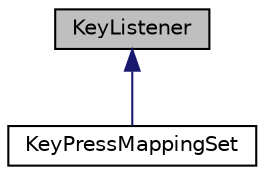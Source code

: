 digraph "KeyListener"
{
  bgcolor="transparent";
  edge [fontname="Helvetica",fontsize="10",labelfontname="Helvetica",labelfontsize="10"];
  node [fontname="Helvetica",fontsize="10",shape=record];
  Node0 [label="KeyListener",height=0.2,width=0.4,color="black", fillcolor="grey75", style="filled", fontcolor="black"];
  Node0 -> Node1 [dir="back",color="midnightblue",fontsize="10",style="solid",fontname="Helvetica"];
  Node1 [label="KeyPressMappingSet",height=0.2,width=0.4,color="black",URL="$classKeyPressMappingSet.html",tooltip="Manages and edits a list of keypresses, which it uses to invoke the appropriate command in an Applica..."];
}
